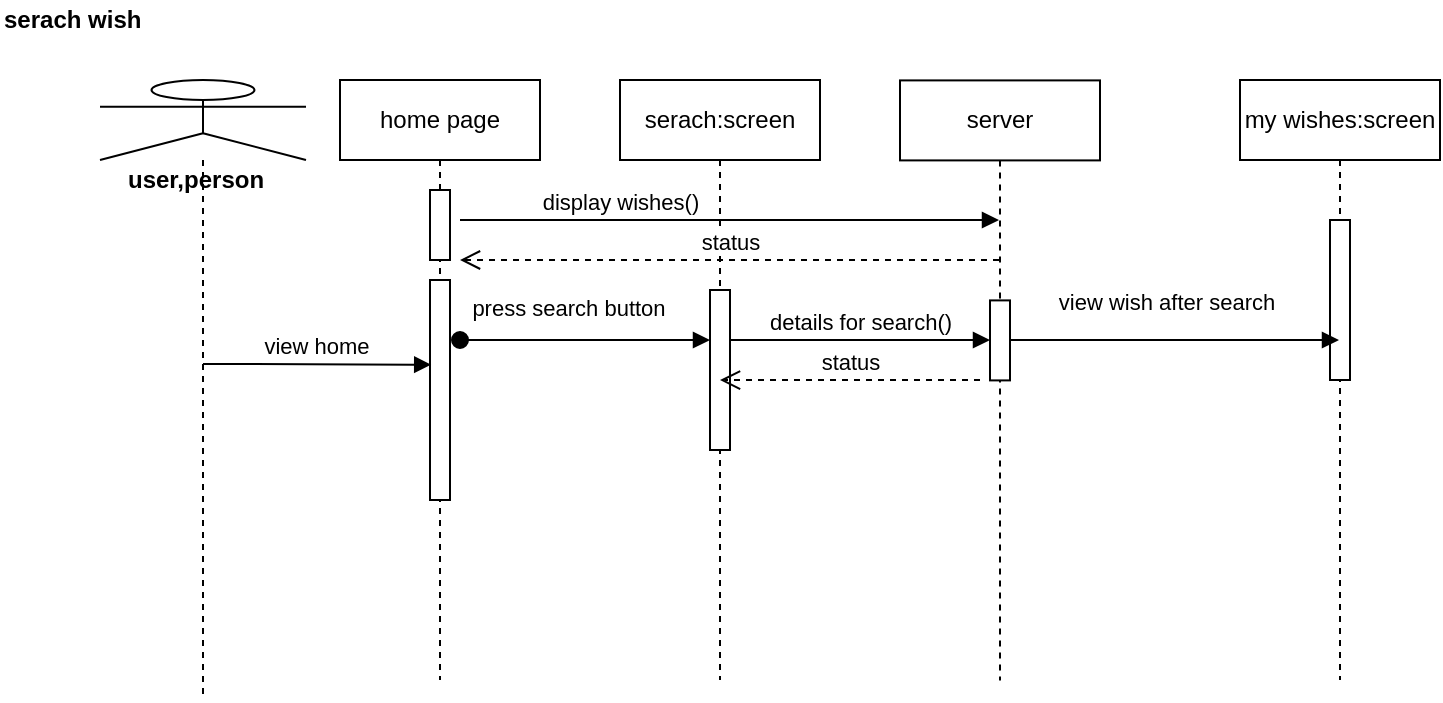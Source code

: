 <mxfile version="10.6.6" type="device"><diagram id="Gu7veGzUWKvmQJLHsJ5a" name="Page-1"><mxGraphModel dx="1250" dy="533" grid="1" gridSize="10" guides="1" tooltips="1" connect="1" arrows="1" fold="1" page="1" pageScale="1" pageWidth="827" pageHeight="1169" math="0" shadow="0"><root><mxCell id="0"/><mxCell id="1" parent="0"/><mxCell id="oyNQPZMyIfi5_WXnwROs-2" value="" style="shape=umlLifeline;participant=umlActor;perimeter=lifelinePerimeter;whiteSpace=wrap;html=1;container=1;collapsible=0;recursiveResize=0;verticalAlign=top;spacingTop=36;labelBackgroundColor=#ffffff;outlineConnect=0;" vertex="1" parent="1"><mxGeometry x="90" y="60" width="103" height="310" as="geometry"/></mxCell><mxCell id="oyNQPZMyIfi5_WXnwROs-4" value="&lt;b&gt;user,person&lt;/b&gt;" style="text;html=1;resizable=0;points=[];autosize=1;align=left;verticalAlign=top;spacingTop=-4;" vertex="1" parent="oyNQPZMyIfi5_WXnwROs-2"><mxGeometry x="11.5" y="40" width="80" height="20" as="geometry"/></mxCell><mxCell id="oyNQPZMyIfi5_WXnwROs-7" value="&lt;b&gt;serach wish&lt;/b&gt;" style="text;html=1;resizable=0;points=[];autosize=1;align=left;verticalAlign=top;spacingTop=-4;" vertex="1" parent="1"><mxGeometry x="40" y="20" width="80" height="20" as="geometry"/></mxCell><mxCell id="oyNQPZMyIfi5_WXnwROs-9" value="home page" style="shape=umlLifeline;perimeter=lifelinePerimeter;whiteSpace=wrap;html=1;container=1;collapsible=0;recursiveResize=0;outlineConnect=0;" vertex="1" parent="1"><mxGeometry x="210" y="60" width="100" height="300" as="geometry"/></mxCell><mxCell id="oyNQPZMyIfi5_WXnwROs-10" value="" style="html=1;points=[];perimeter=orthogonalPerimeter;" vertex="1" parent="oyNQPZMyIfi5_WXnwROs-9"><mxGeometry x="45" y="100" width="10" height="110" as="geometry"/></mxCell><mxCell id="oyNQPZMyIfi5_WXnwROs-54" value="" style="html=1;points=[];perimeter=orthogonalPerimeter;" vertex="1" parent="oyNQPZMyIfi5_WXnwROs-9"><mxGeometry x="45" y="55" width="10" height="35" as="geometry"/></mxCell><mxCell id="oyNQPZMyIfi5_WXnwROs-11" value="press search button" style="html=1;verticalAlign=bottom;startArrow=oval;endArrow=block;startSize=8;" edge="1" parent="1"><mxGeometry x="-0.151" y="7" relative="1" as="geometry"><mxPoint x="270" y="190" as="sourcePoint"/><mxPoint x="395" y="190" as="targetPoint"/><Array as="points"><mxPoint x="315" y="190"/></Array><mxPoint x="1" as="offset"/></mxGeometry></mxCell><mxCell id="oyNQPZMyIfi5_WXnwROs-12" value="server" style="shape=umlLifeline;perimeter=lifelinePerimeter;whiteSpace=wrap;html=1;container=1;collapsible=0;recursiveResize=0;outlineConnect=0;" vertex="1" parent="1"><mxGeometry x="490" y="60.2" width="100" height="300" as="geometry"/></mxCell><mxCell id="oyNQPZMyIfi5_WXnwROs-57" value="" style="html=1;points=[];perimeter=orthogonalPerimeter;" vertex="1" parent="oyNQPZMyIfi5_WXnwROs-12"><mxGeometry x="45" y="110" width="10" height="40" as="geometry"/></mxCell><mxCell id="oyNQPZMyIfi5_WXnwROs-27" value="my wishes:screen" style="shape=umlLifeline;perimeter=lifelinePerimeter;whiteSpace=wrap;html=1;container=1;collapsible=0;recursiveResize=0;outlineConnect=0;" vertex="1" parent="1"><mxGeometry x="660" y="60" width="100" height="300" as="geometry"/></mxCell><mxCell id="oyNQPZMyIfi5_WXnwROs-46" value="" style="html=1;points=[];perimeter=orthogonalPerimeter;" vertex="1" parent="oyNQPZMyIfi5_WXnwROs-27"><mxGeometry x="45" y="70" width="10" height="80" as="geometry"/></mxCell><mxCell id="oyNQPZMyIfi5_WXnwROs-45" value="view wish after search" style="html=1;verticalAlign=bottom;endArrow=block;" edge="1" parent="1" source="oyNQPZMyIfi5_WXnwROs-57" target="oyNQPZMyIfi5_WXnwROs-27"><mxGeometry x="-0.056" y="10" width="80" relative="1" as="geometry"><mxPoint x="540" y="200" as="sourcePoint"/><mxPoint x="430" y="260" as="targetPoint"/><Array as="points"><mxPoint x="630" y="190"/></Array><mxPoint as="offset"/></mxGeometry></mxCell><mxCell id="oyNQPZMyIfi5_WXnwROs-49" value="serach:screen" style="shape=umlLifeline;perimeter=lifelinePerimeter;whiteSpace=wrap;html=1;container=1;collapsible=0;recursiveResize=0;outlineConnect=0;" vertex="1" parent="1"><mxGeometry x="350" y="60" width="100" height="300" as="geometry"/></mxCell><mxCell id="oyNQPZMyIfi5_WXnwROs-51" value="" style="html=1;points=[];perimeter=orthogonalPerimeter;" vertex="1" parent="oyNQPZMyIfi5_WXnwROs-49"><mxGeometry x="45" y="105" width="10" height="80" as="geometry"/></mxCell><mxCell id="oyNQPZMyIfi5_WXnwROs-52" value="view home" style="html=1;verticalAlign=bottom;endArrow=block;entryX=0.06;entryY=0.385;entryDx=0;entryDy=0;entryPerimeter=0;" edge="1" parent="1" source="oyNQPZMyIfi5_WXnwROs-2" target="oyNQPZMyIfi5_WXnwROs-10"><mxGeometry x="-0.008" width="80" relative="1" as="geometry"><mxPoint x="150" y="190" as="sourcePoint"/><mxPoint x="260" y="130" as="targetPoint"/><Array as="points"><mxPoint x="150" y="202"/></Array><mxPoint as="offset"/></mxGeometry></mxCell><mxCell id="oyNQPZMyIfi5_WXnwROs-53" value="status" style="html=1;verticalAlign=bottom;endArrow=open;dashed=1;endSize=8;" edge="1" parent="1" source="oyNQPZMyIfi5_WXnwROs-12"><mxGeometry relative="1" as="geometry"><mxPoint x="540" y="150" as="sourcePoint"/><mxPoint x="270" y="150" as="targetPoint"/><Array as="points"><mxPoint x="460" y="150"/><mxPoint x="360" y="150"/></Array></mxGeometry></mxCell><mxCell id="oyNQPZMyIfi5_WXnwROs-55" value="details for search()" style="html=1;verticalAlign=bottom;endArrow=block;" edge="1" parent="1"><mxGeometry width="80" relative="1" as="geometry"><mxPoint x="405" y="190" as="sourcePoint"/><mxPoint x="535" y="190" as="targetPoint"/></mxGeometry></mxCell><mxCell id="oyNQPZMyIfi5_WXnwROs-58" value="status" style="html=1;verticalAlign=bottom;endArrow=open;dashed=1;endSize=8;entryX=0.5;entryY=0.563;entryDx=0;entryDy=0;entryPerimeter=0;" edge="1" parent="1" target="oyNQPZMyIfi5_WXnwROs-51"><mxGeometry relative="1" as="geometry"><mxPoint x="530" y="210" as="sourcePoint"/><mxPoint x="410" y="210" as="targetPoint"/><mxPoint as="offset"/></mxGeometry></mxCell><mxCell id="oyNQPZMyIfi5_WXnwROs-60" value="display wishes()" style="html=1;verticalAlign=bottom;endArrow=block;" edge="1" parent="1" target="oyNQPZMyIfi5_WXnwROs-12"><mxGeometry x="-0.406" width="80" relative="1" as="geometry"><mxPoint x="270" y="130" as="sourcePoint"/><mxPoint x="420" y="129.5" as="targetPoint"/><mxPoint as="offset"/></mxGeometry></mxCell></root></mxGraphModel></diagram></mxfile>